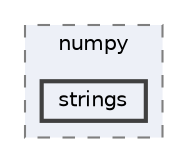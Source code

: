 digraph "env/lib/python3.12/site-packages/numpy/strings"
{
 // LATEX_PDF_SIZE
  bgcolor="transparent";
  edge [fontname=Helvetica,fontsize=10,labelfontname=Helvetica,labelfontsize=10];
  node [fontname=Helvetica,fontsize=10,shape=box,height=0.2,width=0.4];
  compound=true
  subgraph clusterdir_40b7ca29aedb8db0847603dbe37f62d1 {
    graph [ bgcolor="#edf0f7", pencolor="grey50", label="numpy", fontname=Helvetica,fontsize=10 style="filled,dashed", URL="dir_40b7ca29aedb8db0847603dbe37f62d1.html",tooltip=""]
  dir_382a659b77c647bcba58fc9ff45d0195 [label="strings", fillcolor="#edf0f7", color="grey25", style="filled,bold", URL="dir_382a659b77c647bcba58fc9ff45d0195.html",tooltip=""];
  }
}
